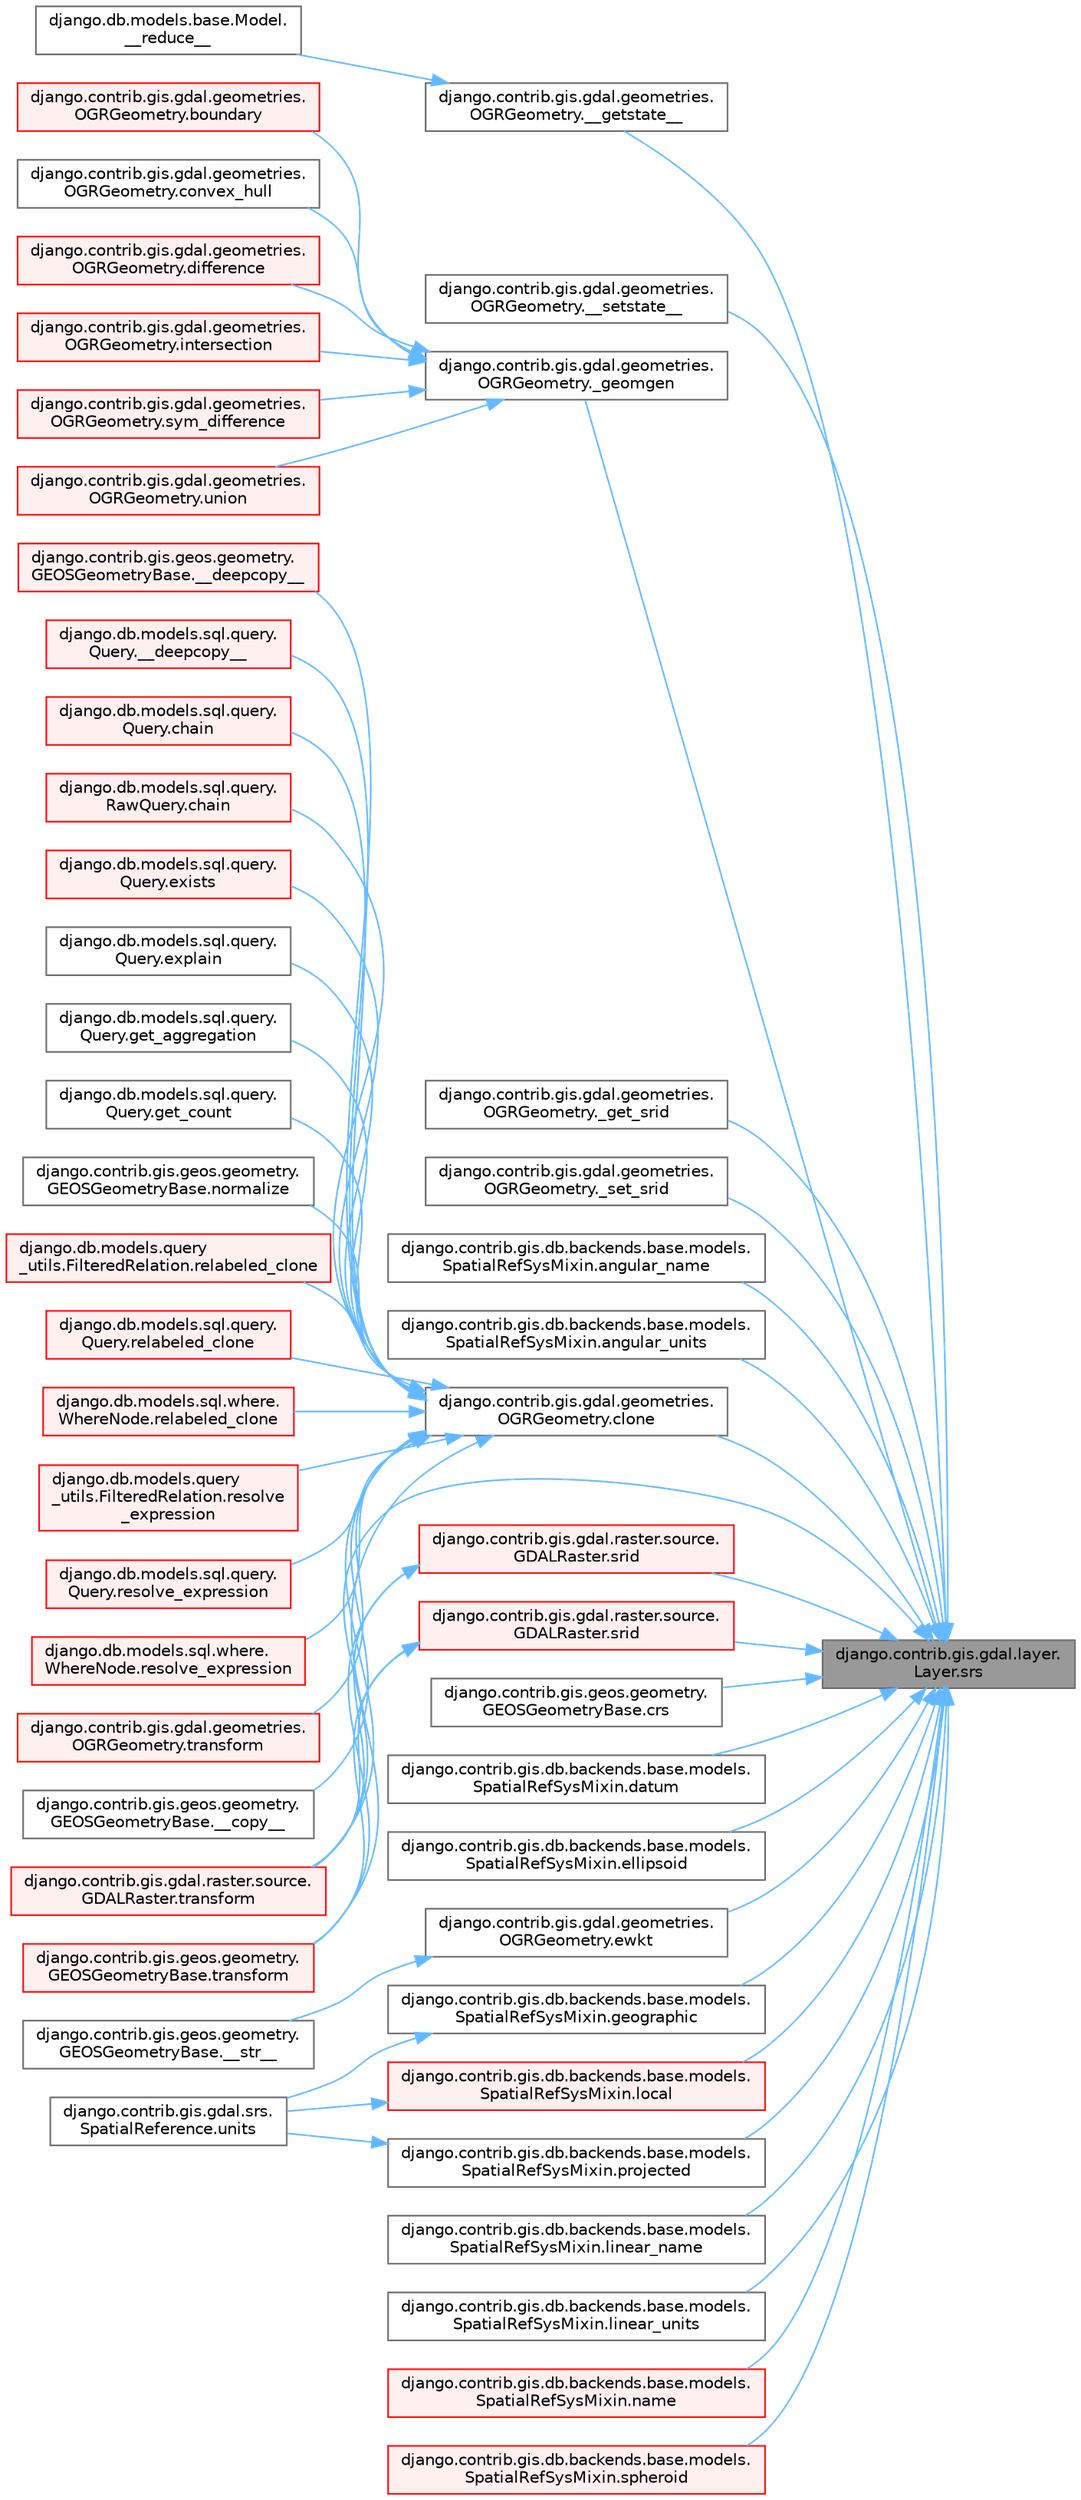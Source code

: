 digraph "django.contrib.gis.gdal.layer.Layer.srs"
{
 // LATEX_PDF_SIZE
  bgcolor="transparent";
  edge [fontname=Helvetica,fontsize=10,labelfontname=Helvetica,labelfontsize=10];
  node [fontname=Helvetica,fontsize=10,shape=box,height=0.2,width=0.4];
  rankdir="RL";
  Node1 [id="Node000001",label="django.contrib.gis.gdal.layer.\lLayer.srs",height=0.2,width=0.4,color="gray40", fillcolor="grey60", style="filled", fontcolor="black",tooltip=" "];
  Node1 -> Node2 [id="edge1_Node000001_Node000002",dir="back",color="steelblue1",style="solid",tooltip=" "];
  Node2 [id="Node000002",label="django.contrib.gis.gdal.geometries.\lOGRGeometry.__getstate__",height=0.2,width=0.4,color="grey40", fillcolor="white", style="filled",URL="$classdjango_1_1contrib_1_1gis_1_1gdal_1_1geometries_1_1_o_g_r_geometry.html#ac3e84c5cf8de29c6ddd97344c1377c67",tooltip=" "];
  Node2 -> Node3 [id="edge2_Node000002_Node000003",dir="back",color="steelblue1",style="solid",tooltip=" "];
  Node3 [id="Node000003",label="django.db.models.base.Model.\l__reduce__",height=0.2,width=0.4,color="grey40", fillcolor="white", style="filled",URL="$classdjango_1_1db_1_1models_1_1base_1_1_model.html#a3a79ef9c3e5da2fa6380eb9f57a24f23",tooltip=" "];
  Node1 -> Node4 [id="edge3_Node000001_Node000004",dir="back",color="steelblue1",style="solid",tooltip=" "];
  Node4 [id="Node000004",label="django.contrib.gis.gdal.geometries.\lOGRGeometry.__setstate__",height=0.2,width=0.4,color="grey40", fillcolor="white", style="filled",URL="$classdjango_1_1contrib_1_1gis_1_1gdal_1_1geometries_1_1_o_g_r_geometry.html#ab63616d11bd9a98849de416676d36792",tooltip=" "];
  Node1 -> Node5 [id="edge4_Node000001_Node000005",dir="back",color="steelblue1",style="solid",tooltip=" "];
  Node5 [id="Node000005",label="django.contrib.gis.gdal.geometries.\lOGRGeometry._geomgen",height=0.2,width=0.4,color="grey40", fillcolor="white", style="filled",URL="$classdjango_1_1contrib_1_1gis_1_1gdal_1_1geometries_1_1_o_g_r_geometry.html#a258cb645a4576066a078a32732b1a408",tooltip=" "];
  Node5 -> Node6 [id="edge5_Node000005_Node000006",dir="back",color="steelblue1",style="solid",tooltip=" "];
  Node6 [id="Node000006",label="django.contrib.gis.gdal.geometries.\lOGRGeometry.boundary",height=0.2,width=0.4,color="red", fillcolor="#FFF0F0", style="filled",URL="$classdjango_1_1contrib_1_1gis_1_1gdal_1_1geometries_1_1_o_g_r_geometry.html#ae8fc24d2a57d7a0d0c1294a2b3cd9aa1",tooltip=" "];
  Node5 -> Node29 [id="edge6_Node000005_Node000029",dir="back",color="steelblue1",style="solid",tooltip=" "];
  Node29 [id="Node000029",label="django.contrib.gis.gdal.geometries.\lOGRGeometry.convex_hull",height=0.2,width=0.4,color="grey40", fillcolor="white", style="filled",URL="$classdjango_1_1contrib_1_1gis_1_1gdal_1_1geometries_1_1_o_g_r_geometry.html#acf8b2f95adc2959f97a08360e363807e",tooltip=" "];
  Node5 -> Node30 [id="edge7_Node000005_Node000030",dir="back",color="steelblue1",style="solid",tooltip=" "];
  Node30 [id="Node000030",label="django.contrib.gis.gdal.geometries.\lOGRGeometry.difference",height=0.2,width=0.4,color="red", fillcolor="#FFF0F0", style="filled",URL="$classdjango_1_1contrib_1_1gis_1_1gdal_1_1geometries_1_1_o_g_r_geometry.html#ad9de51036ce28f55799a1102dc3d3bb6",tooltip=" "];
  Node5 -> Node33 [id="edge8_Node000005_Node000033",dir="back",color="steelblue1",style="solid",tooltip=" "];
  Node33 [id="Node000033",label="django.contrib.gis.gdal.geometries.\lOGRGeometry.intersection",height=0.2,width=0.4,color="red", fillcolor="#FFF0F0", style="filled",URL="$classdjango_1_1contrib_1_1gis_1_1gdal_1_1geometries_1_1_o_g_r_geometry.html#a6f4c131cd340f1812e54920a91a10404",tooltip=" "];
  Node5 -> Node37 [id="edge9_Node000005_Node000037",dir="back",color="steelblue1",style="solid",tooltip=" "];
  Node37 [id="Node000037",label="django.contrib.gis.gdal.geometries.\lOGRGeometry.sym_difference",height=0.2,width=0.4,color="red", fillcolor="#FFF0F0", style="filled",URL="$classdjango_1_1contrib_1_1gis_1_1gdal_1_1geometries_1_1_o_g_r_geometry.html#a53b301f65d57e5820cc5511ed2aaa73a",tooltip=" "];
  Node5 -> Node40 [id="edge10_Node000005_Node000040",dir="back",color="steelblue1",style="solid",tooltip=" "];
  Node40 [id="Node000040",label="django.contrib.gis.gdal.geometries.\lOGRGeometry.union",height=0.2,width=0.4,color="red", fillcolor="#FFF0F0", style="filled",URL="$classdjango_1_1contrib_1_1gis_1_1gdal_1_1geometries_1_1_o_g_r_geometry.html#a154f684170a4673dd5af22bf6353f717",tooltip=" "];
  Node1 -> Node43 [id="edge11_Node000001_Node000043",dir="back",color="steelblue1",style="solid",tooltip=" "];
  Node43 [id="Node000043",label="django.contrib.gis.gdal.geometries.\lOGRGeometry._get_srid",height=0.2,width=0.4,color="grey40", fillcolor="white", style="filled",URL="$classdjango_1_1contrib_1_1gis_1_1gdal_1_1geometries_1_1_o_g_r_geometry.html#a0bb521c4b2d26061139764d69148d4d8",tooltip=" "];
  Node1 -> Node44 [id="edge12_Node000001_Node000044",dir="back",color="steelblue1",style="solid",tooltip=" "];
  Node44 [id="Node000044",label="django.contrib.gis.gdal.geometries.\lOGRGeometry._set_srid",height=0.2,width=0.4,color="grey40", fillcolor="white", style="filled",URL="$classdjango_1_1contrib_1_1gis_1_1gdal_1_1geometries_1_1_o_g_r_geometry.html#ac8a5a0179427ee414dd34028df9656c0",tooltip=" "];
  Node1 -> Node45 [id="edge13_Node000001_Node000045",dir="back",color="steelblue1",style="solid",tooltip=" "];
  Node45 [id="Node000045",label="django.contrib.gis.db.backends.base.models.\lSpatialRefSysMixin.angular_name",height=0.2,width=0.4,color="grey40", fillcolor="white", style="filled",URL="$classdjango_1_1contrib_1_1gis_1_1db_1_1backends_1_1base_1_1models_1_1_spatial_ref_sys_mixin.html#a1911ada90e16ef4f873d4cbabf0a0453",tooltip=" "];
  Node1 -> Node46 [id="edge14_Node000001_Node000046",dir="back",color="steelblue1",style="solid",tooltip=" "];
  Node46 [id="Node000046",label="django.contrib.gis.db.backends.base.models.\lSpatialRefSysMixin.angular_units",height=0.2,width=0.4,color="grey40", fillcolor="white", style="filled",URL="$classdjango_1_1contrib_1_1gis_1_1db_1_1backends_1_1base_1_1models_1_1_spatial_ref_sys_mixin.html#aed0d94860bcc43277fb8d2077c476c27",tooltip=" "];
  Node1 -> Node47 [id="edge15_Node000001_Node000047",dir="back",color="steelblue1",style="solid",tooltip=" "];
  Node47 [id="Node000047",label="django.contrib.gis.gdal.geometries.\lOGRGeometry.clone",height=0.2,width=0.4,color="grey40", fillcolor="white", style="filled",URL="$classdjango_1_1contrib_1_1gis_1_1gdal_1_1geometries_1_1_o_g_r_geometry.html#a5e54f99bf87b209eb2b5b394883f43a2",tooltip=" "];
  Node47 -> Node48 [id="edge16_Node000047_Node000048",dir="back",color="steelblue1",style="solid",tooltip=" "];
  Node48 [id="Node000048",label="django.contrib.gis.geos.geometry.\lGEOSGeometryBase.__copy__",height=0.2,width=0.4,color="grey40", fillcolor="white", style="filled",URL="$classdjango_1_1contrib_1_1gis_1_1geos_1_1geometry_1_1_g_e_o_s_geometry_base.html#ae0f85dbfd6e6e2dab4aa9dd295340b87",tooltip=" "];
  Node47 -> Node49 [id="edge17_Node000047_Node000049",dir="back",color="steelblue1",style="solid",tooltip=" "];
  Node49 [id="Node000049",label="django.contrib.gis.geos.geometry.\lGEOSGeometryBase.__deepcopy__",height=0.2,width=0.4,color="red", fillcolor="#FFF0F0", style="filled",URL="$classdjango_1_1contrib_1_1gis_1_1geos_1_1geometry_1_1_g_e_o_s_geometry_base.html#ac6f16be987e8c98b9ecb52ccb388c18c",tooltip=" "];
  Node47 -> Node341 [id="edge18_Node000047_Node000341",dir="back",color="steelblue1",style="solid",tooltip=" "];
  Node341 [id="Node000341",label="django.db.models.sql.query.\lQuery.__deepcopy__",height=0.2,width=0.4,color="red", fillcolor="#FFF0F0", style="filled",URL="$classdjango_1_1db_1_1models_1_1sql_1_1query_1_1_query.html#a03b0d1ca81a588c179694300577a5dde",tooltip=" "];
  Node47 -> Node342 [id="edge19_Node000047_Node000342",dir="back",color="steelblue1",style="solid",tooltip=" "];
  Node342 [id="Node000342",label="django.db.models.sql.query.\lQuery.chain",height=0.2,width=0.4,color="red", fillcolor="#FFF0F0", style="filled",URL="$classdjango_1_1db_1_1models_1_1sql_1_1query_1_1_query.html#aa3fe5320676d05bc24bd69dcfc785a8f",tooltip=" "];
  Node47 -> Node348 [id="edge20_Node000047_Node000348",dir="back",color="steelblue1",style="solid",tooltip=" "];
  Node348 [id="Node000348",label="django.db.models.sql.query.\lRawQuery.chain",height=0.2,width=0.4,color="red", fillcolor="#FFF0F0", style="filled",URL="$classdjango_1_1db_1_1models_1_1sql_1_1query_1_1_raw_query.html#a7fe9f8502e3420c0378f6edce01aa68b",tooltip=" "];
  Node47 -> Node349 [id="edge21_Node000047_Node000349",dir="back",color="steelblue1",style="solid",tooltip=" "];
  Node349 [id="Node000349",label="django.db.models.sql.query.\lQuery.exists",height=0.2,width=0.4,color="red", fillcolor="#FFF0F0", style="filled",URL="$classdjango_1_1db_1_1models_1_1sql_1_1query_1_1_query.html#ae5c8bc324c4badfdcba3d115464be353",tooltip=" "];
  Node47 -> Node499 [id="edge22_Node000047_Node000499",dir="back",color="steelblue1",style="solid",tooltip=" "];
  Node499 [id="Node000499",label="django.db.models.sql.query.\lQuery.explain",height=0.2,width=0.4,color="grey40", fillcolor="white", style="filled",URL="$classdjango_1_1db_1_1models_1_1sql_1_1query_1_1_query.html#a2017a64b53a6a8b184261899b21895e4",tooltip=" "];
  Node47 -> Node500 [id="edge23_Node000047_Node000500",dir="back",color="steelblue1",style="solid",tooltip=" "];
  Node500 [id="Node000500",label="django.db.models.sql.query.\lQuery.get_aggregation",height=0.2,width=0.4,color="grey40", fillcolor="white", style="filled",URL="$classdjango_1_1db_1_1models_1_1sql_1_1query_1_1_query.html#a838bcc369ee808b360b6ab68323868e0",tooltip=" "];
  Node47 -> Node501 [id="edge24_Node000047_Node000501",dir="back",color="steelblue1",style="solid",tooltip=" "];
  Node501 [id="Node000501",label="django.db.models.sql.query.\lQuery.get_count",height=0.2,width=0.4,color="grey40", fillcolor="white", style="filled",URL="$classdjango_1_1db_1_1models_1_1sql_1_1query_1_1_query.html#a4e6c10ea949b3a1c70851e0002656a09",tooltip=" "];
  Node47 -> Node502 [id="edge25_Node000047_Node000502",dir="back",color="steelblue1",style="solid",tooltip=" "];
  Node502 [id="Node000502",label="django.contrib.gis.geos.geometry.\lGEOSGeometryBase.normalize",height=0.2,width=0.4,color="grey40", fillcolor="white", style="filled",URL="$classdjango_1_1contrib_1_1gis_1_1geos_1_1geometry_1_1_g_e_o_s_geometry_base.html#a8aced8b6d5ffee28e6220e108d7fec9b",tooltip=" "];
  Node47 -> Node503 [id="edge26_Node000047_Node000503",dir="back",color="steelblue1",style="solid",tooltip=" "];
  Node503 [id="Node000503",label="django.db.models.query\l_utils.FilteredRelation.relabeled_clone",height=0.2,width=0.4,color="red", fillcolor="#FFF0F0", style="filled",URL="$classdjango_1_1db_1_1models_1_1query__utils_1_1_filtered_relation.html#a54721cf88cda04227bc9137fac94d470",tooltip=" "];
  Node47 -> Node506 [id="edge27_Node000047_Node000506",dir="back",color="steelblue1",style="solid",tooltip=" "];
  Node506 [id="Node000506",label="django.db.models.sql.query.\lQuery.relabeled_clone",height=0.2,width=0.4,color="red", fillcolor="#FFF0F0", style="filled",URL="$classdjango_1_1db_1_1models_1_1sql_1_1query_1_1_query.html#af280d6a64a9e44dd71caa13a91ccf716",tooltip=" "];
  Node47 -> Node509 [id="edge28_Node000047_Node000509",dir="back",color="steelblue1",style="solid",tooltip=" "];
  Node509 [id="Node000509",label="django.db.models.sql.where.\lWhereNode.relabeled_clone",height=0.2,width=0.4,color="red", fillcolor="#FFF0F0", style="filled",URL="$classdjango_1_1db_1_1models_1_1sql_1_1where_1_1_where_node.html#acb4f80fab7f4124b0f0e418442cec200",tooltip=" "];
  Node47 -> Node510 [id="edge29_Node000047_Node000510",dir="back",color="steelblue1",style="solid",tooltip=" "];
  Node510 [id="Node000510",label="django.db.models.query\l_utils.FilteredRelation.resolve\l_expression",height=0.2,width=0.4,color="red", fillcolor="#FFF0F0", style="filled",URL="$classdjango_1_1db_1_1models_1_1query__utils_1_1_filtered_relation.html#a3f24fb1b73679c55925f8e4dcd511536",tooltip=" "];
  Node47 -> Node737 [id="edge30_Node000047_Node000737",dir="back",color="steelblue1",style="solid",tooltip=" "];
  Node737 [id="Node000737",label="django.db.models.sql.query.\lQuery.resolve_expression",height=0.2,width=0.4,color="red", fillcolor="#FFF0F0", style="filled",URL="$classdjango_1_1db_1_1models_1_1sql_1_1query_1_1_query.html#a9f7253d9010a6f0082182c39b0255e52",tooltip=" "];
  Node47 -> Node738 [id="edge31_Node000047_Node000738",dir="back",color="steelblue1",style="solid",tooltip=" "];
  Node738 [id="Node000738",label="django.db.models.sql.where.\lWhereNode.resolve_expression",height=0.2,width=0.4,color="red", fillcolor="#FFF0F0", style="filled",URL="$classdjango_1_1db_1_1models_1_1sql_1_1where_1_1_where_node.html#a6c40a769daf4cf5e7eac05f3943d42e9",tooltip=" "];
  Node47 -> Node739 [id="edge32_Node000047_Node000739",dir="back",color="steelblue1",style="solid",tooltip=" "];
  Node739 [id="Node000739",label="django.contrib.gis.gdal.geometries.\lOGRGeometry.transform",height=0.2,width=0.4,color="red", fillcolor="#FFF0F0", style="filled",URL="$classdjango_1_1contrib_1_1gis_1_1gdal_1_1geometries_1_1_o_g_r_geometry.html#ab67a02e9a12ddd1da2a9bbe77efe3f93",tooltip=" "];
  Node47 -> Node744 [id="edge33_Node000047_Node000744",dir="back",color="steelblue1",style="solid",tooltip=" "];
  Node744 [id="Node000744",label="django.contrib.gis.gdal.raster.source.\lGDALRaster.transform",height=0.2,width=0.4,color="red", fillcolor="#FFF0F0", style="filled",URL="$classdjango_1_1contrib_1_1gis_1_1gdal_1_1raster_1_1source_1_1_g_d_a_l_raster.html#ac5283a9f9f3834181470dffd8dcddbd0",tooltip=" "];
  Node47 -> Node745 [id="edge34_Node000047_Node000745",dir="back",color="steelblue1",style="solid",tooltip=" "];
  Node745 [id="Node000745",label="django.contrib.gis.geos.geometry.\lGEOSGeometryBase.transform",height=0.2,width=0.4,color="red", fillcolor="#FFF0F0", style="filled",URL="$classdjango_1_1contrib_1_1gis_1_1geos_1_1geometry_1_1_g_e_o_s_geometry_base.html#aeaa8ab6c866c4423240e0e096ffa8975",tooltip=" "];
  Node1 -> Node3202 [id="edge35_Node000001_Node003202",dir="back",color="steelblue1",style="solid",tooltip=" "];
  Node3202 [id="Node003202",label="django.contrib.gis.geos.geometry.\lGEOSGeometryBase.crs",height=0.2,width=0.4,color="grey40", fillcolor="white", style="filled",URL="$classdjango_1_1contrib_1_1gis_1_1geos_1_1geometry_1_1_g_e_o_s_geometry_base.html#a554e6512f16bcdd64429cbd9fe8996fb",tooltip=" "];
  Node1 -> Node3203 [id="edge36_Node000001_Node003203",dir="back",color="steelblue1",style="solid",tooltip=" "];
  Node3203 [id="Node003203",label="django.contrib.gis.db.backends.base.models.\lSpatialRefSysMixin.datum",height=0.2,width=0.4,color="grey40", fillcolor="white", style="filled",URL="$classdjango_1_1contrib_1_1gis_1_1db_1_1backends_1_1base_1_1models_1_1_spatial_ref_sys_mixin.html#ac8928df47eb3bde0df9a2de81a875ab7",tooltip=" "];
  Node1 -> Node3204 [id="edge37_Node000001_Node003204",dir="back",color="steelblue1",style="solid",tooltip=" "];
  Node3204 [id="Node003204",label="django.contrib.gis.db.backends.base.models.\lSpatialRefSysMixin.ellipsoid",height=0.2,width=0.4,color="grey40", fillcolor="white", style="filled",URL="$classdjango_1_1contrib_1_1gis_1_1db_1_1backends_1_1base_1_1models_1_1_spatial_ref_sys_mixin.html#a729419263bf4a8e8d5cb835ca659e4aa",tooltip=" "];
  Node1 -> Node3205 [id="edge38_Node000001_Node003205",dir="back",color="steelblue1",style="solid",tooltip=" "];
  Node3205 [id="Node003205",label="django.contrib.gis.gdal.geometries.\lOGRGeometry.ewkt",height=0.2,width=0.4,color="grey40", fillcolor="white", style="filled",URL="$classdjango_1_1contrib_1_1gis_1_1gdal_1_1geometries_1_1_o_g_r_geometry.html#ab422fad6a0400137c041dc72edefcee1",tooltip=" "];
  Node3205 -> Node3206 [id="edge39_Node003205_Node003206",dir="back",color="steelblue1",style="solid",tooltip=" "];
  Node3206 [id="Node003206",label="django.contrib.gis.geos.geometry.\lGEOSGeometryBase.__str__",height=0.2,width=0.4,color="grey40", fillcolor="white", style="filled",URL="$classdjango_1_1contrib_1_1gis_1_1geos_1_1geometry_1_1_g_e_o_s_geometry_base.html#ab534ef4f4e6c56535949b0c268072bc9",tooltip=" "];
  Node1 -> Node3207 [id="edge40_Node000001_Node003207",dir="back",color="steelblue1",style="solid",tooltip=" "];
  Node3207 [id="Node003207",label="django.contrib.gis.db.backends.base.models.\lSpatialRefSysMixin.geographic",height=0.2,width=0.4,color="grey40", fillcolor="white", style="filled",URL="$classdjango_1_1contrib_1_1gis_1_1db_1_1backends_1_1base_1_1models_1_1_spatial_ref_sys_mixin.html#ac4099c174436dfb9fa02ac9c53c9d256",tooltip=" "];
  Node3207 -> Node2436 [id="edge41_Node003207_Node002436",dir="back",color="steelblue1",style="solid",tooltip=" "];
  Node2436 [id="Node002436",label="django.contrib.gis.gdal.srs.\lSpatialReference.units",height=0.2,width=0.4,color="grey40", fillcolor="white", style="filled",URL="$classdjango_1_1contrib_1_1gis_1_1gdal_1_1srs_1_1_spatial_reference.html#adfad473ac85ee90924927918e5325d56",tooltip=" "];
  Node1 -> Node3208 [id="edge42_Node000001_Node003208",dir="back",color="steelblue1",style="solid",tooltip=" "];
  Node3208 [id="Node003208",label="django.contrib.gis.db.backends.base.models.\lSpatialRefSysMixin.linear_name",height=0.2,width=0.4,color="grey40", fillcolor="white", style="filled",URL="$classdjango_1_1contrib_1_1gis_1_1db_1_1backends_1_1base_1_1models_1_1_spatial_ref_sys_mixin.html#abd54993ca33eb12aba811c604e68a1fc",tooltip=" "];
  Node1 -> Node3209 [id="edge43_Node000001_Node003209",dir="back",color="steelblue1",style="solid",tooltip=" "];
  Node3209 [id="Node003209",label="django.contrib.gis.db.backends.base.models.\lSpatialRefSysMixin.linear_units",height=0.2,width=0.4,color="grey40", fillcolor="white", style="filled",URL="$classdjango_1_1contrib_1_1gis_1_1db_1_1backends_1_1base_1_1models_1_1_spatial_ref_sys_mixin.html#a80963f2974199038646d78099e2eae1b",tooltip=" "];
  Node1 -> Node3210 [id="edge44_Node000001_Node003210",dir="back",color="steelblue1",style="solid",tooltip=" "];
  Node3210 [id="Node003210",label="django.contrib.gis.db.backends.base.models.\lSpatialRefSysMixin.local",height=0.2,width=0.4,color="red", fillcolor="#FFF0F0", style="filled",URL="$classdjango_1_1contrib_1_1gis_1_1db_1_1backends_1_1base_1_1models_1_1_spatial_ref_sys_mixin.html#aa2b279a4742998c755a4b609dae36ec2",tooltip=" "];
  Node3210 -> Node2436 [id="edge45_Node003210_Node002436",dir="back",color="steelblue1",style="solid",tooltip=" "];
  Node1 -> Node3211 [id="edge46_Node000001_Node003211",dir="back",color="steelblue1",style="solid",tooltip=" "];
  Node3211 [id="Node003211",label="django.contrib.gis.db.backends.base.models.\lSpatialRefSysMixin.name",height=0.2,width=0.4,color="red", fillcolor="#FFF0F0", style="filled",URL="$classdjango_1_1contrib_1_1gis_1_1db_1_1backends_1_1base_1_1models_1_1_spatial_ref_sys_mixin.html#a56fe36e786b49160249395f453dd1cab",tooltip=" "];
  Node1 -> Node3212 [id="edge47_Node000001_Node003212",dir="back",color="steelblue1",style="solid",tooltip=" "];
  Node3212 [id="Node003212",label="django.contrib.gis.db.backends.base.models.\lSpatialRefSysMixin.projected",height=0.2,width=0.4,color="grey40", fillcolor="white", style="filled",URL="$classdjango_1_1contrib_1_1gis_1_1db_1_1backends_1_1base_1_1models_1_1_spatial_ref_sys_mixin.html#a8b563f2b3cb325226abf83490c58ccdf",tooltip=" "];
  Node3212 -> Node2436 [id="edge48_Node003212_Node002436",dir="back",color="steelblue1",style="solid",tooltip=" "];
  Node1 -> Node3213 [id="edge49_Node000001_Node003213",dir="back",color="steelblue1",style="solid",tooltip=" "];
  Node3213 [id="Node003213",label="django.contrib.gis.db.backends.base.models.\lSpatialRefSysMixin.spheroid",height=0.2,width=0.4,color="red", fillcolor="#FFF0F0", style="filled",URL="$classdjango_1_1contrib_1_1gis_1_1db_1_1backends_1_1base_1_1models_1_1_spatial_ref_sys_mixin.html#aebe19224c56ba17e7604b2ddcfee2a2d",tooltip=" "];
  Node1 -> Node3216 [id="edge50_Node000001_Node003216",dir="back",color="steelblue1",style="solid",tooltip=" "];
  Node3216 [id="Node003216",label="django.contrib.gis.gdal.raster.source.\lGDALRaster.srid",height=0.2,width=0.4,color="red", fillcolor="#FFF0F0", style="filled",URL="$classdjango_1_1contrib_1_1gis_1_1gdal_1_1raster_1_1source_1_1_g_d_a_l_raster.html#a64f1b2f9361820eb18392c0a0df9b46b",tooltip=" "];
  Node3216 -> Node744 [id="edge51_Node003216_Node000744",dir="back",color="steelblue1",style="solid",tooltip=" "];
  Node3216 -> Node745 [id="edge52_Node003216_Node000745",dir="back",color="steelblue1",style="solid",tooltip=" "];
  Node1 -> Node3269 [id="edge53_Node000001_Node003269",dir="back",color="steelblue1",style="solid",tooltip=" "];
  Node3269 [id="Node003269",label="django.contrib.gis.gdal.raster.source.\lGDALRaster.srid",height=0.2,width=0.4,color="red", fillcolor="#FFF0F0", style="filled",URL="$classdjango_1_1contrib_1_1gis_1_1gdal_1_1raster_1_1source_1_1_g_d_a_l_raster.html#a565bad87d893e08a4a415e39b1e41713",tooltip=" "];
  Node3269 -> Node744 [id="edge54_Node003269_Node000744",dir="back",color="steelblue1",style="solid",tooltip=" "];
  Node3269 -> Node745 [id="edge55_Node003269_Node000745",dir="back",color="steelblue1",style="solid",tooltip=" "];
  Node1 -> Node744 [id="edge56_Node000001_Node000744",dir="back",color="steelblue1",style="solid",tooltip=" "];
}
